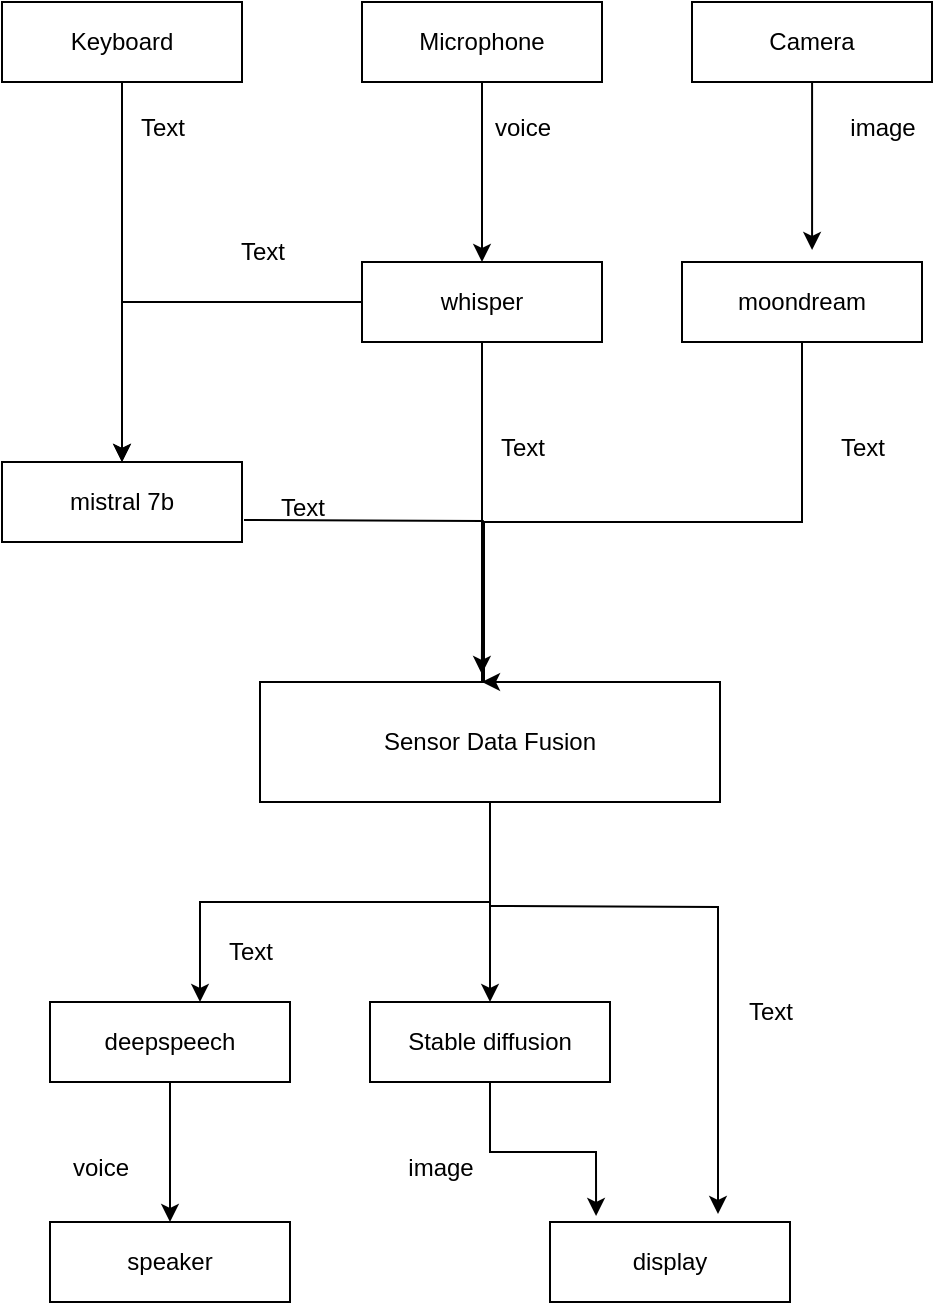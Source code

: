 <mxfile version="24.5.4" type="device">
  <diagram name="Page-1" id="WkwGd9vxJfLgXREpor9m">
    <mxGraphModel dx="1364" dy="795" grid="1" gridSize="10" guides="1" tooltips="1" connect="1" arrows="1" fold="1" page="1" pageScale="1" pageWidth="850" pageHeight="1100" math="0" shadow="0">
      <root>
        <mxCell id="0" />
        <mxCell id="1" parent="0" />
        <mxCell id="p1AKuG3jayEQrG7CdSn1-9" style="edgeStyle=orthogonalEdgeStyle;rounded=0;orthogonalLoop=1;jettySize=auto;html=1;entryX=0.5;entryY=0;entryDx=0;entryDy=0;" edge="1" parent="1" source="p1AKuG3jayEQrG7CdSn1-2" target="p1AKuG3jayEQrG7CdSn1-8">
          <mxGeometry relative="1" as="geometry" />
        </mxCell>
        <mxCell id="p1AKuG3jayEQrG7CdSn1-2" value="&lt;div&gt;Microphone&lt;/div&gt;" style="whiteSpace=wrap;html=1;" vertex="1" parent="1">
          <mxGeometry x="200" y="120" width="120" height="40" as="geometry" />
        </mxCell>
        <mxCell id="p1AKuG3jayEQrG7CdSn1-11" style="edgeStyle=orthogonalEdgeStyle;rounded=0;orthogonalLoop=1;jettySize=auto;html=1;" edge="1" parent="1" source="p1AKuG3jayEQrG7CdSn1-4" target="p1AKuG3jayEQrG7CdSn1-10">
          <mxGeometry relative="1" as="geometry" />
        </mxCell>
        <mxCell id="p1AKuG3jayEQrG7CdSn1-4" value="Keyboard" style="whiteSpace=wrap;html=1;" vertex="1" parent="1">
          <mxGeometry x="20" y="120" width="120" height="40" as="geometry" />
        </mxCell>
        <mxCell id="p1AKuG3jayEQrG7CdSn1-5" value="Camera" style="whiteSpace=wrap;html=1;" vertex="1" parent="1">
          <mxGeometry x="365" y="120" width="120" height="40" as="geometry" />
        </mxCell>
        <mxCell id="p1AKuG3jayEQrG7CdSn1-14" style="edgeStyle=orthogonalEdgeStyle;rounded=0;orthogonalLoop=1;jettySize=auto;html=1;entryX=0.5;entryY=0;entryDx=0;entryDy=0;" edge="1" parent="1" source="p1AKuG3jayEQrG7CdSn1-8" target="p1AKuG3jayEQrG7CdSn1-15">
          <mxGeometry relative="1" as="geometry">
            <mxPoint x="260" y="430" as="targetPoint" />
            <Array as="points">
              <mxPoint x="260" y="470" />
            </Array>
          </mxGeometry>
        </mxCell>
        <mxCell id="p1AKuG3jayEQrG7CdSn1-17" style="edgeStyle=orthogonalEdgeStyle;rounded=0;orthogonalLoop=1;jettySize=auto;html=1;entryX=0.5;entryY=0;entryDx=0;entryDy=0;" edge="1" parent="1" source="p1AKuG3jayEQrG7CdSn1-8" target="p1AKuG3jayEQrG7CdSn1-10">
          <mxGeometry relative="1" as="geometry" />
        </mxCell>
        <mxCell id="p1AKuG3jayEQrG7CdSn1-8" value="whisper" style="whiteSpace=wrap;html=1;" vertex="1" parent="1">
          <mxGeometry x="200" y="250" width="120" height="40" as="geometry" />
        </mxCell>
        <mxCell id="p1AKuG3jayEQrG7CdSn1-10" value="mistral 7b" style="whiteSpace=wrap;html=1;" vertex="1" parent="1">
          <mxGeometry x="20" y="350" width="120" height="40" as="geometry" />
        </mxCell>
        <mxCell id="p1AKuG3jayEQrG7CdSn1-13" value="&lt;div&gt;moondream&lt;/div&gt;" style="whiteSpace=wrap;html=1;" vertex="1" parent="1">
          <mxGeometry x="360" y="250" width="120" height="40" as="geometry" />
        </mxCell>
        <mxCell id="p1AKuG3jayEQrG7CdSn1-36" style="edgeStyle=orthogonalEdgeStyle;rounded=0;orthogonalLoop=1;jettySize=auto;html=1;entryX=0.5;entryY=0;entryDx=0;entryDy=0;" edge="1" parent="1" source="p1AKuG3jayEQrG7CdSn1-15" target="p1AKuG3jayEQrG7CdSn1-33">
          <mxGeometry relative="1" as="geometry" />
        </mxCell>
        <mxCell id="p1AKuG3jayEQrG7CdSn1-46" style="edgeStyle=orthogonalEdgeStyle;rounded=0;orthogonalLoop=1;jettySize=auto;html=1;entryX=0.7;entryY=-0.1;entryDx=0;entryDy=0;entryPerimeter=0;" edge="1" parent="1" target="p1AKuG3jayEQrG7CdSn1-42">
          <mxGeometry relative="1" as="geometry">
            <mxPoint x="379" y="665" as="targetPoint" />
            <mxPoint x="264" y="572" as="sourcePoint" />
          </mxGeometry>
        </mxCell>
        <mxCell id="p1AKuG3jayEQrG7CdSn1-15" value="Sensor Data Fusion" style="whiteSpace=wrap;html=1;" vertex="1" parent="1">
          <mxGeometry x="149" y="460" width="230" height="60" as="geometry" />
        </mxCell>
        <mxCell id="p1AKuG3jayEQrG7CdSn1-23" style="edgeStyle=orthogonalEdgeStyle;rounded=0;orthogonalLoop=1;jettySize=auto;html=1;entryX=0.43;entryY=-0.05;entryDx=0;entryDy=0;entryPerimeter=0;" edge="1" parent="1">
          <mxGeometry relative="1" as="geometry">
            <mxPoint x="141" y="379" as="sourcePoint" />
            <mxPoint x="259.9" y="456" as="targetPoint" />
          </mxGeometry>
        </mxCell>
        <mxCell id="p1AKuG3jayEQrG7CdSn1-24" value="voice" style="text;html=1;align=center;verticalAlign=middle;resizable=0;points=[];autosize=1;strokeColor=none;fillColor=none;" vertex="1" parent="1">
          <mxGeometry x="255" y="168" width="50" height="30" as="geometry" />
        </mxCell>
        <mxCell id="p1AKuG3jayEQrG7CdSn1-26" value="&lt;div&gt;image&lt;/div&gt;" style="text;html=1;align=center;verticalAlign=middle;resizable=0;points=[];autosize=1;strokeColor=none;fillColor=none;" vertex="1" parent="1">
          <mxGeometry x="430" y="168" width="60" height="30" as="geometry" />
        </mxCell>
        <mxCell id="p1AKuG3jayEQrG7CdSn1-27" value="Text" style="text;html=1;align=center;verticalAlign=middle;resizable=0;points=[];autosize=1;strokeColor=none;fillColor=none;" vertex="1" parent="1">
          <mxGeometry x="75" y="168" width="50" height="30" as="geometry" />
        </mxCell>
        <mxCell id="p1AKuG3jayEQrG7CdSn1-28" value="Text" style="text;html=1;align=center;verticalAlign=middle;resizable=0;points=[];autosize=1;strokeColor=none;fillColor=none;" vertex="1" parent="1">
          <mxGeometry x="125" y="230" width="50" height="30" as="geometry" />
        </mxCell>
        <mxCell id="p1AKuG3jayEQrG7CdSn1-29" value="Text" style="text;html=1;align=center;verticalAlign=middle;resizable=0;points=[];autosize=1;strokeColor=none;fillColor=none;" vertex="1" parent="1">
          <mxGeometry x="425" y="328" width="50" height="30" as="geometry" />
        </mxCell>
        <mxCell id="p1AKuG3jayEQrG7CdSn1-30" value="Text" style="text;html=1;align=center;verticalAlign=middle;resizable=0;points=[];autosize=1;strokeColor=none;fillColor=none;" vertex="1" parent="1">
          <mxGeometry x="255" y="328" width="50" height="30" as="geometry" />
        </mxCell>
        <mxCell id="p1AKuG3jayEQrG7CdSn1-31" value="Text" style="text;html=1;align=center;verticalAlign=middle;resizable=0;points=[];autosize=1;strokeColor=none;fillColor=none;" vertex="1" parent="1">
          <mxGeometry x="145" y="358" width="50" height="30" as="geometry" />
        </mxCell>
        <mxCell id="p1AKuG3jayEQrG7CdSn1-33" value="Stable diffusion" style="whiteSpace=wrap;html=1;" vertex="1" parent="1">
          <mxGeometry x="204" y="620" width="120" height="40" as="geometry" />
        </mxCell>
        <mxCell id="p1AKuG3jayEQrG7CdSn1-40" style="edgeStyle=orthogonalEdgeStyle;rounded=0;orthogonalLoop=1;jettySize=auto;html=1;" edge="1" parent="1" source="p1AKuG3jayEQrG7CdSn1-34" target="p1AKuG3jayEQrG7CdSn1-39">
          <mxGeometry relative="1" as="geometry" />
        </mxCell>
        <mxCell id="p1AKuG3jayEQrG7CdSn1-34" value="deepspeech" style="whiteSpace=wrap;html=1;" vertex="1" parent="1">
          <mxGeometry x="44" y="620" width="120" height="40" as="geometry" />
        </mxCell>
        <mxCell id="p1AKuG3jayEQrG7CdSn1-35" style="edgeStyle=orthogonalEdgeStyle;rounded=0;orthogonalLoop=1;jettySize=auto;html=1;entryX=0.625;entryY=0;entryDx=0;entryDy=0;entryPerimeter=0;" edge="1" parent="1" source="p1AKuG3jayEQrG7CdSn1-15" target="p1AKuG3jayEQrG7CdSn1-34">
          <mxGeometry relative="1" as="geometry" />
        </mxCell>
        <mxCell id="p1AKuG3jayEQrG7CdSn1-37" value="Text" style="text;html=1;align=center;verticalAlign=middle;resizable=0;points=[];autosize=1;strokeColor=none;fillColor=none;" vertex="1" parent="1">
          <mxGeometry x="379" y="610" width="50" height="30" as="geometry" />
        </mxCell>
        <mxCell id="p1AKuG3jayEQrG7CdSn1-38" value="Text" style="text;html=1;align=center;verticalAlign=middle;resizable=0;points=[];autosize=1;strokeColor=none;fillColor=none;" vertex="1" parent="1">
          <mxGeometry x="119" y="580" width="50" height="30" as="geometry" />
        </mxCell>
        <mxCell id="p1AKuG3jayEQrG7CdSn1-39" value="speaker" style="whiteSpace=wrap;html=1;" vertex="1" parent="1">
          <mxGeometry x="44" y="730" width="120" height="40" as="geometry" />
        </mxCell>
        <mxCell id="p1AKuG3jayEQrG7CdSn1-41" value="voice" style="text;html=1;align=center;verticalAlign=middle;resizable=0;points=[];autosize=1;strokeColor=none;fillColor=none;" vertex="1" parent="1">
          <mxGeometry x="44" y="688" width="50" height="30" as="geometry" />
        </mxCell>
        <mxCell id="p1AKuG3jayEQrG7CdSn1-42" value="display" style="whiteSpace=wrap;html=1;" vertex="1" parent="1">
          <mxGeometry x="294" y="730" width="120" height="40" as="geometry" />
        </mxCell>
        <mxCell id="p1AKuG3jayEQrG7CdSn1-44" value="image" style="text;html=1;align=center;verticalAlign=middle;resizable=0;points=[];autosize=1;strokeColor=none;fillColor=none;" vertex="1" parent="1">
          <mxGeometry x="209" y="688" width="60" height="30" as="geometry" />
        </mxCell>
        <mxCell id="p1AKuG3jayEQrG7CdSn1-45" style="edgeStyle=orthogonalEdgeStyle;rounded=0;orthogonalLoop=1;jettySize=auto;html=1;entryX=0.192;entryY=-0.075;entryDx=0;entryDy=0;entryPerimeter=0;" edge="1" parent="1" source="p1AKuG3jayEQrG7CdSn1-33" target="p1AKuG3jayEQrG7CdSn1-42">
          <mxGeometry relative="1" as="geometry" />
        </mxCell>
        <mxCell id="p1AKuG3jayEQrG7CdSn1-47" style="edgeStyle=orthogonalEdgeStyle;rounded=0;orthogonalLoop=1;jettySize=auto;html=1;" edge="1" parent="1" source="p1AKuG3jayEQrG7CdSn1-13">
          <mxGeometry relative="1" as="geometry">
            <mxPoint x="260" y="460" as="targetPoint" />
            <Array as="points">
              <mxPoint x="420" y="380" />
              <mxPoint x="261" y="380" />
            </Array>
          </mxGeometry>
        </mxCell>
        <mxCell id="p1AKuG3jayEQrG7CdSn1-49" style="edgeStyle=orthogonalEdgeStyle;rounded=0;orthogonalLoop=1;jettySize=auto;html=1;entryX=0.542;entryY=-0.15;entryDx=0;entryDy=0;entryPerimeter=0;" edge="1" parent="1" source="p1AKuG3jayEQrG7CdSn1-5" target="p1AKuG3jayEQrG7CdSn1-13">
          <mxGeometry relative="1" as="geometry" />
        </mxCell>
      </root>
    </mxGraphModel>
  </diagram>
</mxfile>
